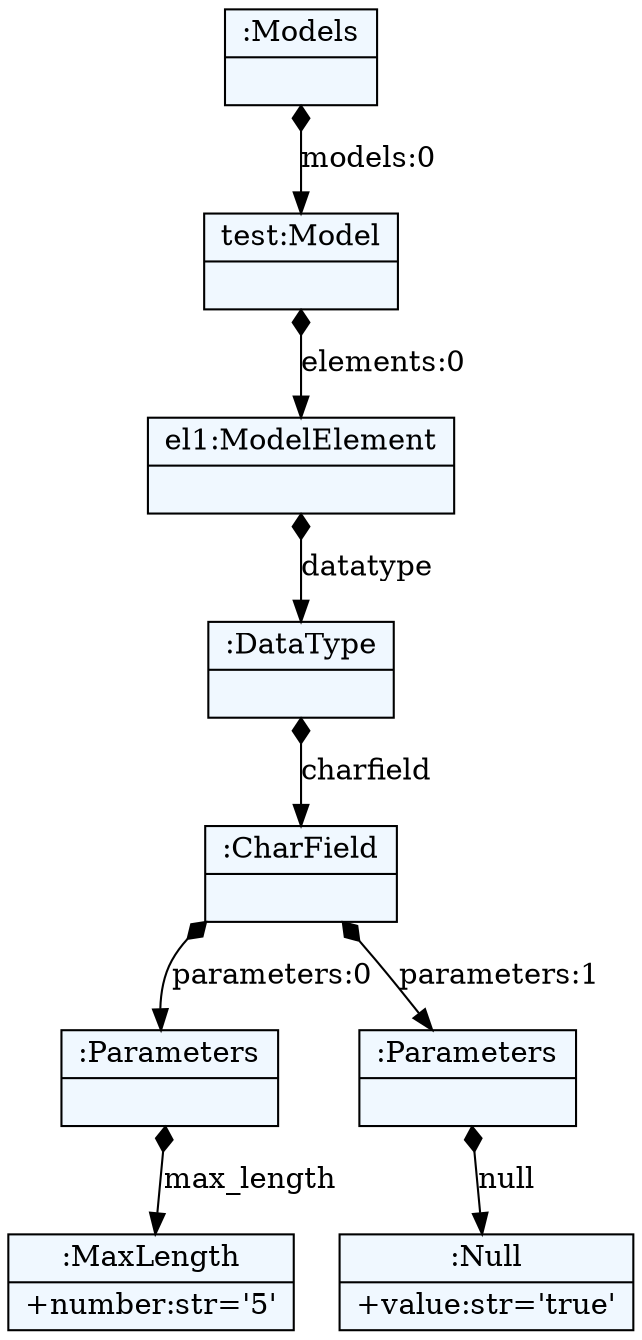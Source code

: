 
    digraph xtext {
    fontname = "Bitstream Vera Sans"
    fontsize = 8
    node[
        shape=record,
        style=filled,
        fillcolor=aliceblue
    ]
    nodesep = 0.3
    edge[dir=black,arrowtail=empty]


2022439074336 -> 2022447938640 [label="models:0" arrowtail=diamond dir=both]
2022447938640 -> 2022447974160 [label="elements:0" arrowtail=diamond dir=both]
2022447974160 -> 2022447974440 [label="datatype" arrowtail=diamond dir=both]
2022447974440 -> 2022447974664 [label="charfield" arrowtail=diamond dir=both]
2022447974664 -> 2022447974888 [label="parameters:0" arrowtail=diamond dir=both]
2022447974888 -> 2022447975000 [label="max_length" arrowtail=diamond dir=both]
2022447975000[label="{:MaxLength|+number:str='5'\l}"]
2022447974888[label="{:Parameters|}"]
2022447974664 -> 2022447974944 [label="parameters:1" arrowtail=diamond dir=both]
2022447974944 -> 2022447799544 [label="null" arrowtail=diamond dir=both]
2022447799544[label="{:Null|+value:str='true'\l}"]
2022447974944[label="{:Parameters|}"]
2022447974664[label="{:CharField|}"]
2022447974440[label="{:DataType|}"]
2022447974160[label="{el1:ModelElement|}"]
2022447938640[label="{test:Model|}"]
2022439074336[label="{:Models|}"]

}
